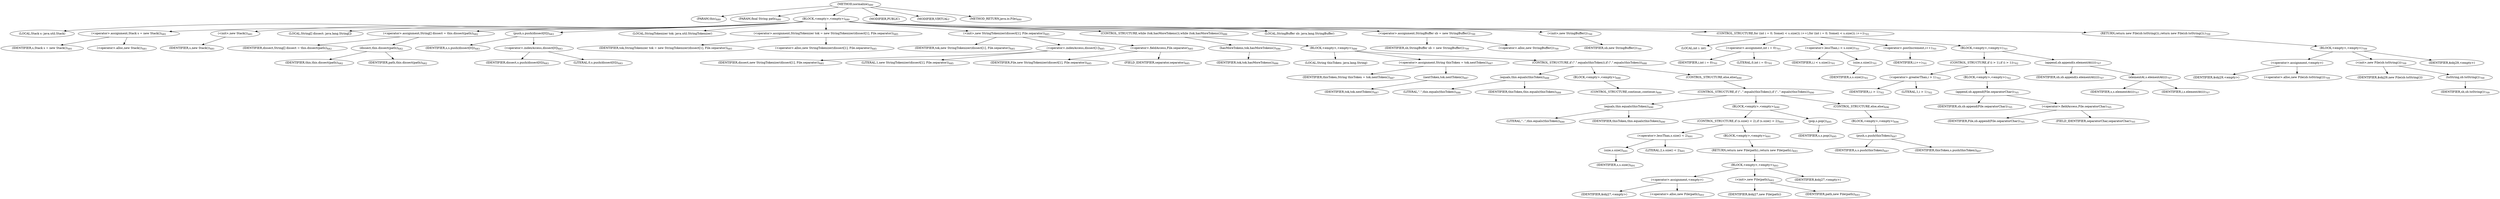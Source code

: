 digraph "normalize" {  
"990" [label = <(METHOD,normalize)<SUB>680</SUB>> ]
"45" [label = <(PARAM,this)<SUB>680</SUB>> ]
"991" [label = <(PARAM,final String path)<SUB>680</SUB>> ]
"992" [label = <(BLOCK,&lt;empty&gt;,&lt;empty&gt;)<SUB>680</SUB>> ]
"43" [label = <(LOCAL,Stack s: java.util.Stack)> ]
"993" [label = <(&lt;operator&gt;.assignment,Stack s = new Stack())<SUB>681</SUB>> ]
"994" [label = <(IDENTIFIER,s,Stack s = new Stack())<SUB>681</SUB>> ]
"995" [label = <(&lt;operator&gt;.alloc,new Stack())<SUB>681</SUB>> ]
"996" [label = <(&lt;init&gt;,new Stack())<SUB>681</SUB>> ]
"42" [label = <(IDENTIFIER,s,new Stack())<SUB>681</SUB>> ]
"997" [label = <(LOCAL,String[] dissect: java.lang.String[])> ]
"998" [label = <(&lt;operator&gt;.assignment,String[] dissect = this.dissect(path))<SUB>682</SUB>> ]
"999" [label = <(IDENTIFIER,dissect,String[] dissect = this.dissect(path))<SUB>682</SUB>> ]
"1000" [label = <(dissect,this.dissect(path))<SUB>682</SUB>> ]
"44" [label = <(IDENTIFIER,this,this.dissect(path))<SUB>682</SUB>> ]
"1001" [label = <(IDENTIFIER,path,this.dissect(path))<SUB>682</SUB>> ]
"1002" [label = <(push,s.push(dissect[0]))<SUB>683</SUB>> ]
"1003" [label = <(IDENTIFIER,s,s.push(dissect[0]))<SUB>683</SUB>> ]
"1004" [label = <(&lt;operator&gt;.indexAccess,dissect[0])<SUB>683</SUB>> ]
"1005" [label = <(IDENTIFIER,dissect,s.push(dissect[0]))<SUB>683</SUB>> ]
"1006" [label = <(LITERAL,0,s.push(dissect[0]))<SUB>683</SUB>> ]
"47" [label = <(LOCAL,StringTokenizer tok: java.util.StringTokenizer)> ]
"1007" [label = <(&lt;operator&gt;.assignment,StringTokenizer tok = new StringTokenizer(dissect[1], File.separator))<SUB>685</SUB>> ]
"1008" [label = <(IDENTIFIER,tok,StringTokenizer tok = new StringTokenizer(dissect[1], File.separator))<SUB>685</SUB>> ]
"1009" [label = <(&lt;operator&gt;.alloc,new StringTokenizer(dissect[1], File.separator))<SUB>685</SUB>> ]
"1010" [label = <(&lt;init&gt;,new StringTokenizer(dissect[1], File.separator))<SUB>685</SUB>> ]
"46" [label = <(IDENTIFIER,tok,new StringTokenizer(dissect[1], File.separator))<SUB>685</SUB>> ]
"1011" [label = <(&lt;operator&gt;.indexAccess,dissect[1])<SUB>685</SUB>> ]
"1012" [label = <(IDENTIFIER,dissect,new StringTokenizer(dissect[1], File.separator))<SUB>685</SUB>> ]
"1013" [label = <(LITERAL,1,new StringTokenizer(dissect[1], File.separator))<SUB>685</SUB>> ]
"1014" [label = <(&lt;operator&gt;.fieldAccess,File.separator)<SUB>685</SUB>> ]
"1015" [label = <(IDENTIFIER,File,new StringTokenizer(dissect[1], File.separator))<SUB>685</SUB>> ]
"1016" [label = <(FIELD_IDENTIFIER,separator,separator)<SUB>685</SUB>> ]
"1017" [label = <(CONTROL_STRUCTURE,while (tok.hasMoreTokens()),while (tok.hasMoreTokens()))<SUB>686</SUB>> ]
"1018" [label = <(hasMoreTokens,tok.hasMoreTokens())<SUB>686</SUB>> ]
"1019" [label = <(IDENTIFIER,tok,tok.hasMoreTokens())<SUB>686</SUB>> ]
"1020" [label = <(BLOCK,&lt;empty&gt;,&lt;empty&gt;)<SUB>686</SUB>> ]
"1021" [label = <(LOCAL,String thisToken: java.lang.String)> ]
"1022" [label = <(&lt;operator&gt;.assignment,String thisToken = tok.nextToken())<SUB>687</SUB>> ]
"1023" [label = <(IDENTIFIER,thisToken,String thisToken = tok.nextToken())<SUB>687</SUB>> ]
"1024" [label = <(nextToken,tok.nextToken())<SUB>687</SUB>> ]
"1025" [label = <(IDENTIFIER,tok,tok.nextToken())<SUB>687</SUB>> ]
"1026" [label = <(CONTROL_STRUCTURE,if (&quot;.&quot;.equals(thisToken)),if (&quot;.&quot;.equals(thisToken)))<SUB>688</SUB>> ]
"1027" [label = <(equals,this.equals(thisToken))<SUB>688</SUB>> ]
"1028" [label = <(LITERAL,&quot;.&quot;,this.equals(thisToken))<SUB>688</SUB>> ]
"1029" [label = <(IDENTIFIER,thisToken,this.equals(thisToken))<SUB>688</SUB>> ]
"1030" [label = <(BLOCK,&lt;empty&gt;,&lt;empty&gt;)<SUB>688</SUB>> ]
"1031" [label = <(CONTROL_STRUCTURE,continue;,continue;)<SUB>689</SUB>> ]
"1032" [label = <(CONTROL_STRUCTURE,else,else)<SUB>690</SUB>> ]
"1033" [label = <(CONTROL_STRUCTURE,if (&quot;..&quot;.equals(thisToken)),if (&quot;..&quot;.equals(thisToken)))<SUB>690</SUB>> ]
"1034" [label = <(equals,this.equals(thisToken))<SUB>690</SUB>> ]
"1035" [label = <(LITERAL,&quot;..&quot;,this.equals(thisToken))<SUB>690</SUB>> ]
"1036" [label = <(IDENTIFIER,thisToken,this.equals(thisToken))<SUB>690</SUB>> ]
"1037" [label = <(BLOCK,&lt;empty&gt;,&lt;empty&gt;)<SUB>690</SUB>> ]
"1038" [label = <(CONTROL_STRUCTURE,if (s.size() &lt; 2),if (s.size() &lt; 2))<SUB>691</SUB>> ]
"1039" [label = <(&lt;operator&gt;.lessThan,s.size() &lt; 2)<SUB>691</SUB>> ]
"1040" [label = <(size,s.size())<SUB>691</SUB>> ]
"1041" [label = <(IDENTIFIER,s,s.size())<SUB>691</SUB>> ]
"1042" [label = <(LITERAL,2,s.size() &lt; 2)<SUB>691</SUB>> ]
"1043" [label = <(BLOCK,&lt;empty&gt;,&lt;empty&gt;)<SUB>691</SUB>> ]
"1044" [label = <(RETURN,return new File(path);,return new File(path);)<SUB>693</SUB>> ]
"1045" [label = <(BLOCK,&lt;empty&gt;,&lt;empty&gt;)<SUB>693</SUB>> ]
"1046" [label = <(&lt;operator&gt;.assignment,&lt;empty&gt;)> ]
"1047" [label = <(IDENTIFIER,$obj27,&lt;empty&gt;)> ]
"1048" [label = <(&lt;operator&gt;.alloc,new File(path))<SUB>693</SUB>> ]
"1049" [label = <(&lt;init&gt;,new File(path))<SUB>693</SUB>> ]
"1050" [label = <(IDENTIFIER,$obj27,new File(path))> ]
"1051" [label = <(IDENTIFIER,path,new File(path))<SUB>693</SUB>> ]
"1052" [label = <(IDENTIFIER,$obj27,&lt;empty&gt;)> ]
"1053" [label = <(pop,s.pop())<SUB>695</SUB>> ]
"1054" [label = <(IDENTIFIER,s,s.pop())<SUB>695</SUB>> ]
"1055" [label = <(CONTROL_STRUCTURE,else,else)<SUB>696</SUB>> ]
"1056" [label = <(BLOCK,&lt;empty&gt;,&lt;empty&gt;)<SUB>696</SUB>> ]
"1057" [label = <(push,s.push(thisToken))<SUB>697</SUB>> ]
"1058" [label = <(IDENTIFIER,s,s.push(thisToken))<SUB>697</SUB>> ]
"1059" [label = <(IDENTIFIER,thisToken,s.push(thisToken))<SUB>697</SUB>> ]
"49" [label = <(LOCAL,StringBuffer sb: java.lang.StringBuffer)> ]
"1060" [label = <(&lt;operator&gt;.assignment,StringBuffer sb = new StringBuffer())<SUB>700</SUB>> ]
"1061" [label = <(IDENTIFIER,sb,StringBuffer sb = new StringBuffer())<SUB>700</SUB>> ]
"1062" [label = <(&lt;operator&gt;.alloc,new StringBuffer())<SUB>700</SUB>> ]
"1063" [label = <(&lt;init&gt;,new StringBuffer())<SUB>700</SUB>> ]
"48" [label = <(IDENTIFIER,sb,new StringBuffer())<SUB>700</SUB>> ]
"1064" [label = <(CONTROL_STRUCTURE,for (int i = 0; Some(i &lt; s.size()); i++),for (int i = 0; Some(i &lt; s.size()); i++))<SUB>701</SUB>> ]
"1065" [label = <(LOCAL,int i: int)> ]
"1066" [label = <(&lt;operator&gt;.assignment,int i = 0)<SUB>701</SUB>> ]
"1067" [label = <(IDENTIFIER,i,int i = 0)<SUB>701</SUB>> ]
"1068" [label = <(LITERAL,0,int i = 0)<SUB>701</SUB>> ]
"1069" [label = <(&lt;operator&gt;.lessThan,i &lt; s.size())<SUB>701</SUB>> ]
"1070" [label = <(IDENTIFIER,i,i &lt; s.size())<SUB>701</SUB>> ]
"1071" [label = <(size,s.size())<SUB>701</SUB>> ]
"1072" [label = <(IDENTIFIER,s,s.size())<SUB>701</SUB>> ]
"1073" [label = <(&lt;operator&gt;.postIncrement,i++)<SUB>701</SUB>> ]
"1074" [label = <(IDENTIFIER,i,i++)<SUB>701</SUB>> ]
"1075" [label = <(BLOCK,&lt;empty&gt;,&lt;empty&gt;)<SUB>701</SUB>> ]
"1076" [label = <(CONTROL_STRUCTURE,if (i &gt; 1),if (i &gt; 1))<SUB>702</SUB>> ]
"1077" [label = <(&lt;operator&gt;.greaterThan,i &gt; 1)<SUB>702</SUB>> ]
"1078" [label = <(IDENTIFIER,i,i &gt; 1)<SUB>702</SUB>> ]
"1079" [label = <(LITERAL,1,i &gt; 1)<SUB>702</SUB>> ]
"1080" [label = <(BLOCK,&lt;empty&gt;,&lt;empty&gt;)<SUB>702</SUB>> ]
"1081" [label = <(append,sb.append(File.separatorChar))<SUB>705</SUB>> ]
"1082" [label = <(IDENTIFIER,sb,sb.append(File.separatorChar))<SUB>705</SUB>> ]
"1083" [label = <(&lt;operator&gt;.fieldAccess,File.separatorChar)<SUB>705</SUB>> ]
"1084" [label = <(IDENTIFIER,File,sb.append(File.separatorChar))<SUB>705</SUB>> ]
"1085" [label = <(FIELD_IDENTIFIER,separatorChar,separatorChar)<SUB>705</SUB>> ]
"1086" [label = <(append,sb.append(s.elementAt(i)))<SUB>707</SUB>> ]
"1087" [label = <(IDENTIFIER,sb,sb.append(s.elementAt(i)))<SUB>707</SUB>> ]
"1088" [label = <(elementAt,s.elementAt(i))<SUB>707</SUB>> ]
"1089" [label = <(IDENTIFIER,s,s.elementAt(i))<SUB>707</SUB>> ]
"1090" [label = <(IDENTIFIER,i,s.elementAt(i))<SUB>707</SUB>> ]
"1091" [label = <(RETURN,return new File(sb.toString());,return new File(sb.toString());)<SUB>709</SUB>> ]
"1092" [label = <(BLOCK,&lt;empty&gt;,&lt;empty&gt;)<SUB>709</SUB>> ]
"1093" [label = <(&lt;operator&gt;.assignment,&lt;empty&gt;)> ]
"1094" [label = <(IDENTIFIER,$obj29,&lt;empty&gt;)> ]
"1095" [label = <(&lt;operator&gt;.alloc,new File(sb.toString()))<SUB>709</SUB>> ]
"1096" [label = <(&lt;init&gt;,new File(sb.toString()))<SUB>709</SUB>> ]
"1097" [label = <(IDENTIFIER,$obj29,new File(sb.toString()))> ]
"1098" [label = <(toString,sb.toString())<SUB>709</SUB>> ]
"1099" [label = <(IDENTIFIER,sb,sb.toString())<SUB>709</SUB>> ]
"1100" [label = <(IDENTIFIER,$obj29,&lt;empty&gt;)> ]
"1101" [label = <(MODIFIER,PUBLIC)> ]
"1102" [label = <(MODIFIER,VIRTUAL)> ]
"1103" [label = <(METHOD_RETURN,java.io.File)<SUB>680</SUB>> ]
  "990" -> "45" 
  "990" -> "991" 
  "990" -> "992" 
  "990" -> "1101" 
  "990" -> "1102" 
  "990" -> "1103" 
  "992" -> "43" 
  "992" -> "993" 
  "992" -> "996" 
  "992" -> "997" 
  "992" -> "998" 
  "992" -> "1002" 
  "992" -> "47" 
  "992" -> "1007" 
  "992" -> "1010" 
  "992" -> "1017" 
  "992" -> "49" 
  "992" -> "1060" 
  "992" -> "1063" 
  "992" -> "1064" 
  "992" -> "1091" 
  "993" -> "994" 
  "993" -> "995" 
  "996" -> "42" 
  "998" -> "999" 
  "998" -> "1000" 
  "1000" -> "44" 
  "1000" -> "1001" 
  "1002" -> "1003" 
  "1002" -> "1004" 
  "1004" -> "1005" 
  "1004" -> "1006" 
  "1007" -> "1008" 
  "1007" -> "1009" 
  "1010" -> "46" 
  "1010" -> "1011" 
  "1010" -> "1014" 
  "1011" -> "1012" 
  "1011" -> "1013" 
  "1014" -> "1015" 
  "1014" -> "1016" 
  "1017" -> "1018" 
  "1017" -> "1020" 
  "1018" -> "1019" 
  "1020" -> "1021" 
  "1020" -> "1022" 
  "1020" -> "1026" 
  "1022" -> "1023" 
  "1022" -> "1024" 
  "1024" -> "1025" 
  "1026" -> "1027" 
  "1026" -> "1030" 
  "1026" -> "1032" 
  "1027" -> "1028" 
  "1027" -> "1029" 
  "1030" -> "1031" 
  "1032" -> "1033" 
  "1033" -> "1034" 
  "1033" -> "1037" 
  "1033" -> "1055" 
  "1034" -> "1035" 
  "1034" -> "1036" 
  "1037" -> "1038" 
  "1037" -> "1053" 
  "1038" -> "1039" 
  "1038" -> "1043" 
  "1039" -> "1040" 
  "1039" -> "1042" 
  "1040" -> "1041" 
  "1043" -> "1044" 
  "1044" -> "1045" 
  "1045" -> "1046" 
  "1045" -> "1049" 
  "1045" -> "1052" 
  "1046" -> "1047" 
  "1046" -> "1048" 
  "1049" -> "1050" 
  "1049" -> "1051" 
  "1053" -> "1054" 
  "1055" -> "1056" 
  "1056" -> "1057" 
  "1057" -> "1058" 
  "1057" -> "1059" 
  "1060" -> "1061" 
  "1060" -> "1062" 
  "1063" -> "48" 
  "1064" -> "1065" 
  "1064" -> "1066" 
  "1064" -> "1069" 
  "1064" -> "1073" 
  "1064" -> "1075" 
  "1066" -> "1067" 
  "1066" -> "1068" 
  "1069" -> "1070" 
  "1069" -> "1071" 
  "1071" -> "1072" 
  "1073" -> "1074" 
  "1075" -> "1076" 
  "1075" -> "1086" 
  "1076" -> "1077" 
  "1076" -> "1080" 
  "1077" -> "1078" 
  "1077" -> "1079" 
  "1080" -> "1081" 
  "1081" -> "1082" 
  "1081" -> "1083" 
  "1083" -> "1084" 
  "1083" -> "1085" 
  "1086" -> "1087" 
  "1086" -> "1088" 
  "1088" -> "1089" 
  "1088" -> "1090" 
  "1091" -> "1092" 
  "1092" -> "1093" 
  "1092" -> "1096" 
  "1092" -> "1100" 
  "1093" -> "1094" 
  "1093" -> "1095" 
  "1096" -> "1097" 
  "1096" -> "1098" 
  "1098" -> "1099" 
}
